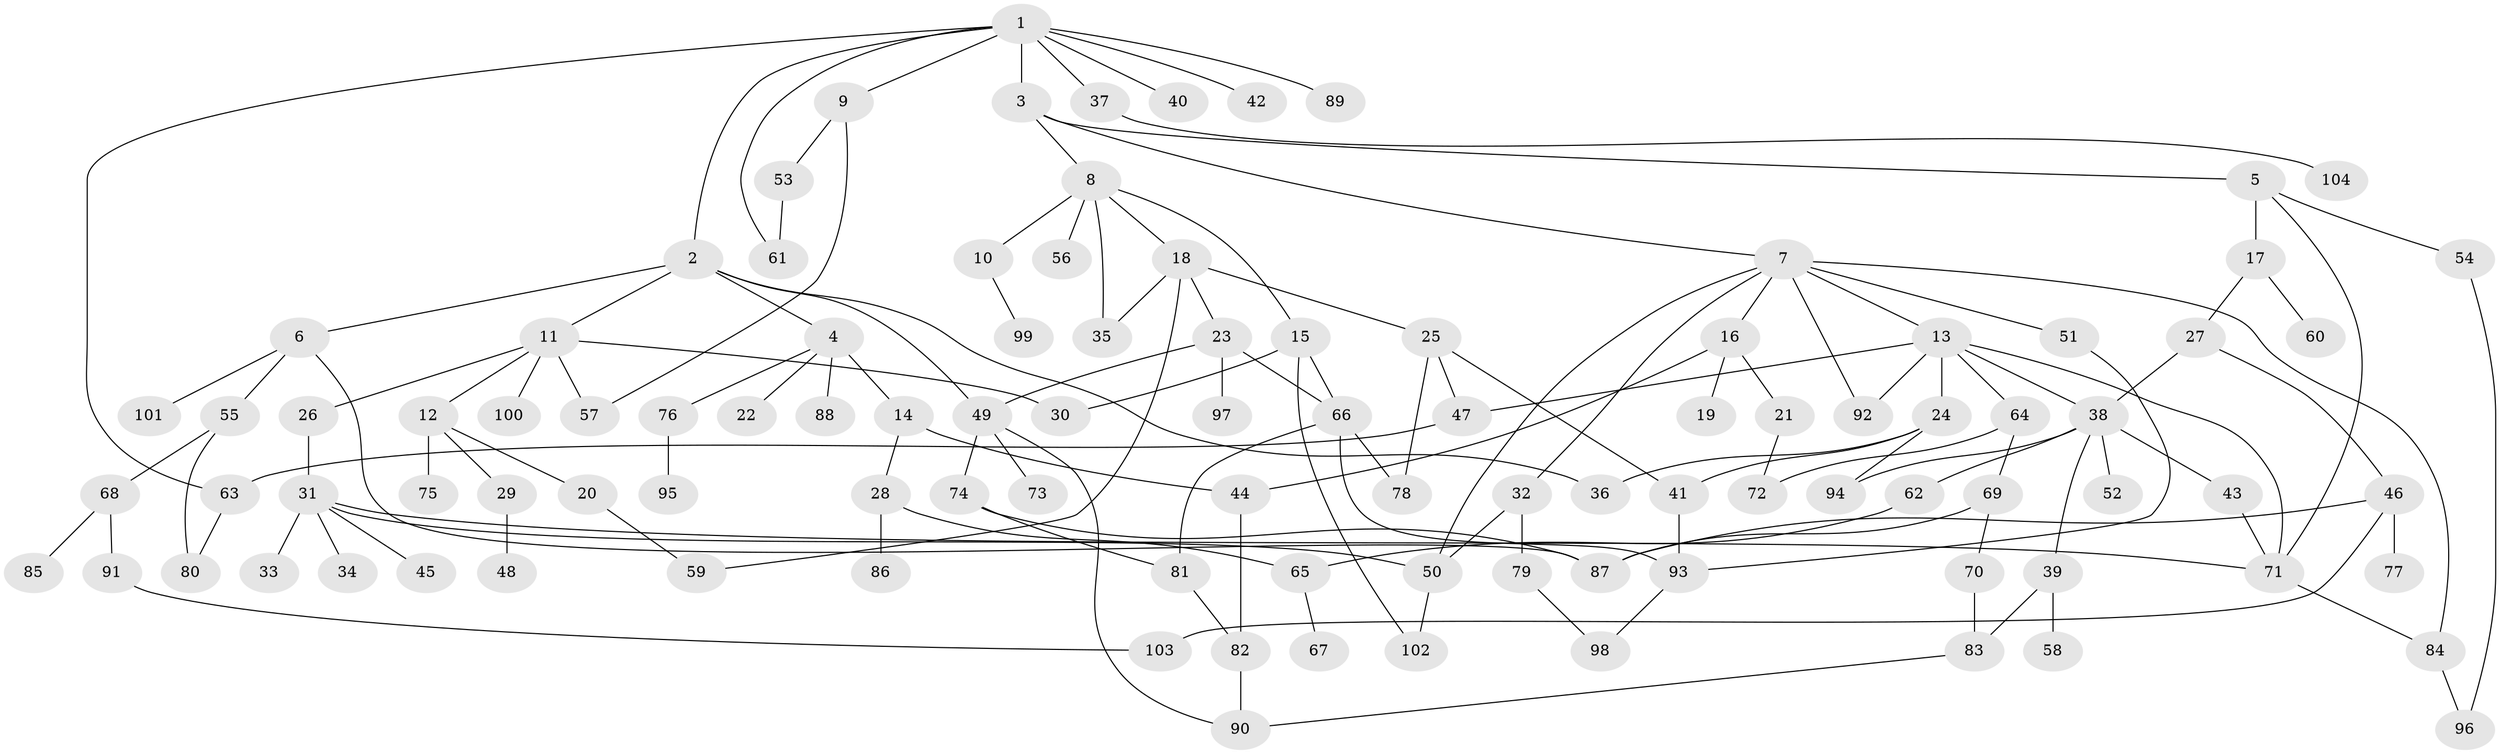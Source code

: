 // coarse degree distribution, {10: 0.02857142857142857, 4: 0.18571428571428572, 7: 0.04285714285714286, 6: 0.07142857142857142, 3: 0.1, 5: 0.04285714285714286, 1: 0.3, 2: 0.22857142857142856}
// Generated by graph-tools (version 1.1) at 2025/23/03/03/25 07:23:31]
// undirected, 104 vertices, 142 edges
graph export_dot {
graph [start="1"]
  node [color=gray90,style=filled];
  1;
  2;
  3;
  4;
  5;
  6;
  7;
  8;
  9;
  10;
  11;
  12;
  13;
  14;
  15;
  16;
  17;
  18;
  19;
  20;
  21;
  22;
  23;
  24;
  25;
  26;
  27;
  28;
  29;
  30;
  31;
  32;
  33;
  34;
  35;
  36;
  37;
  38;
  39;
  40;
  41;
  42;
  43;
  44;
  45;
  46;
  47;
  48;
  49;
  50;
  51;
  52;
  53;
  54;
  55;
  56;
  57;
  58;
  59;
  60;
  61;
  62;
  63;
  64;
  65;
  66;
  67;
  68;
  69;
  70;
  71;
  72;
  73;
  74;
  75;
  76;
  77;
  78;
  79;
  80;
  81;
  82;
  83;
  84;
  85;
  86;
  87;
  88;
  89;
  90;
  91;
  92;
  93;
  94;
  95;
  96;
  97;
  98;
  99;
  100;
  101;
  102;
  103;
  104;
  1 -- 2;
  1 -- 3;
  1 -- 9;
  1 -- 37;
  1 -- 40;
  1 -- 42;
  1 -- 89;
  1 -- 63;
  1 -- 61;
  2 -- 4;
  2 -- 6;
  2 -- 11;
  2 -- 36;
  2 -- 49;
  3 -- 5;
  3 -- 7;
  3 -- 8;
  4 -- 14;
  4 -- 22;
  4 -- 76;
  4 -- 88;
  5 -- 17;
  5 -- 54;
  5 -- 71;
  6 -- 55;
  6 -- 87;
  6 -- 101;
  7 -- 13;
  7 -- 16;
  7 -- 32;
  7 -- 51;
  7 -- 92;
  7 -- 84;
  7 -- 50;
  8 -- 10;
  8 -- 15;
  8 -- 18;
  8 -- 35;
  8 -- 56;
  9 -- 53;
  9 -- 57;
  10 -- 99;
  11 -- 12;
  11 -- 26;
  11 -- 30;
  11 -- 100;
  11 -- 57;
  12 -- 20;
  12 -- 29;
  12 -- 75;
  13 -- 24;
  13 -- 38;
  13 -- 64;
  13 -- 71;
  13 -- 92;
  13 -- 47;
  14 -- 28;
  14 -- 44;
  15 -- 66;
  15 -- 30;
  15 -- 102;
  16 -- 19;
  16 -- 21;
  16 -- 44;
  17 -- 27;
  17 -- 60;
  18 -- 23;
  18 -- 25;
  18 -- 59;
  18 -- 35;
  20 -- 59;
  21 -- 72;
  23 -- 97;
  23 -- 66;
  23 -- 49;
  24 -- 41;
  24 -- 36;
  24 -- 94;
  25 -- 41;
  25 -- 47;
  25 -- 78;
  26 -- 31;
  27 -- 46;
  27 -- 38;
  28 -- 65;
  28 -- 86;
  29 -- 48;
  31 -- 33;
  31 -- 34;
  31 -- 45;
  31 -- 71;
  31 -- 50;
  32 -- 50;
  32 -- 79;
  37 -- 104;
  38 -- 39;
  38 -- 43;
  38 -- 52;
  38 -- 62;
  38 -- 94;
  39 -- 58;
  39 -- 83;
  41 -- 93;
  43 -- 71;
  44 -- 82;
  46 -- 77;
  46 -- 87;
  46 -- 103;
  47 -- 63;
  49 -- 73;
  49 -- 74;
  49 -- 90;
  50 -- 102;
  51 -- 93;
  53 -- 61;
  54 -- 96;
  55 -- 68;
  55 -- 80;
  62 -- 65;
  63 -- 80;
  64 -- 69;
  64 -- 72;
  65 -- 67;
  66 -- 93;
  66 -- 81;
  66 -- 78;
  68 -- 85;
  68 -- 91;
  69 -- 70;
  69 -- 87;
  70 -- 83;
  71 -- 84;
  74 -- 81;
  74 -- 87;
  76 -- 95;
  79 -- 98;
  81 -- 82;
  82 -- 90;
  83 -- 90;
  84 -- 96;
  91 -- 103;
  93 -- 98;
}
